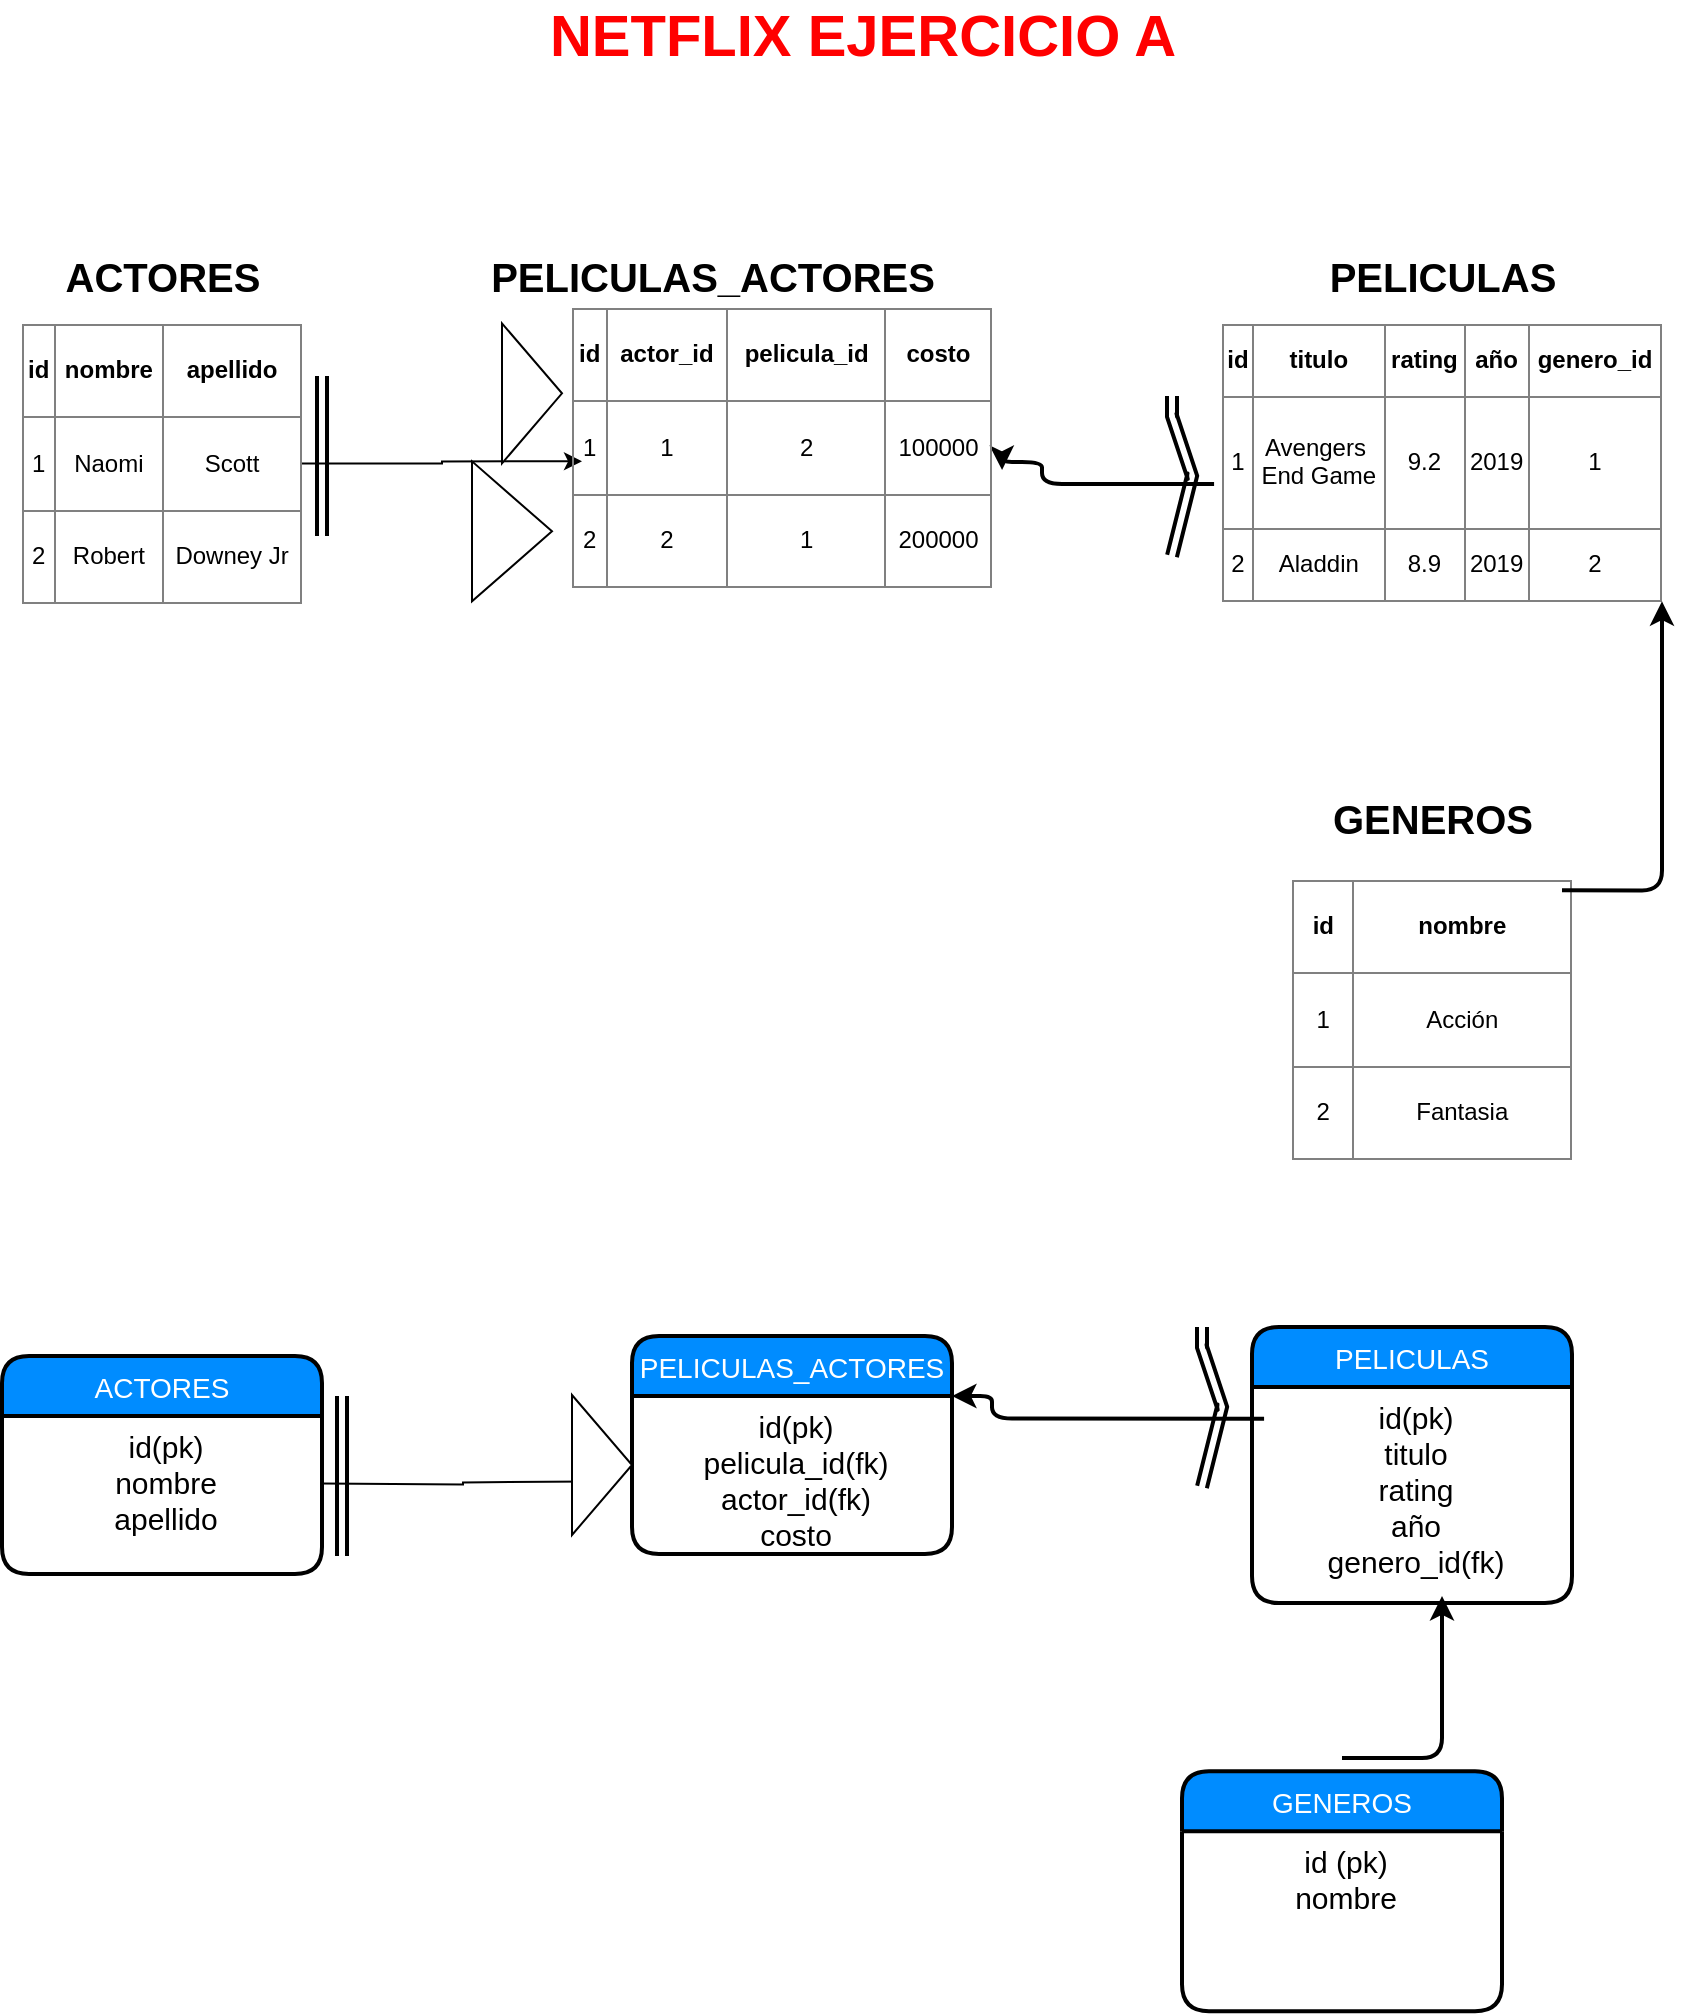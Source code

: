 <mxfile version="13.3.6" type="device"><diagram id="R5pfA701NaSD8N2ByGOf" name="Page-1"><mxGraphModel dx="2838" dy="528" grid="1" gridSize="10" guides="1" tooltips="1" connect="1" arrows="1" fold="1" page="1" pageScale="1" pageWidth="827" pageHeight="1169" math="0" shadow="0"><root><mxCell id="0"/><mxCell id="1" parent="0"/><mxCell id="119IcOjmTgw26iHcHYF6-54" value="&lt;font style=&quot;font-size: 29px&quot;&gt;&lt;b&gt;NETFLIX EJERCICIO A&lt;/b&gt;&lt;/font&gt;" style="text;html=1;align=center;verticalAlign=middle;resizable=0;points=[];;autosize=1;fontColor=#FF0000;" parent="1" vertex="1"><mxGeometry x="-1045" y="170" width="330" height="20" as="geometry"/></mxCell><mxCell id="119IcOjmTgw26iHcHYF6-56" value="&lt;table border=&quot;1&quot; width=&quot;100%&quot; style=&quot;width: 100% ; height: 100% ; border-collapse: collapse&quot;&gt;&lt;tbody&gt;&lt;tr&gt;&lt;td align=&quot;center&quot;&gt;&lt;b&gt;id&lt;/b&gt;&lt;/td&gt;&lt;td align=&quot;center&quot;&gt;&lt;b&gt;nombre&lt;/b&gt;&lt;/td&gt;&lt;/tr&gt;&lt;tr&gt;&lt;td align=&quot;center&quot;&gt;1&lt;/td&gt;&lt;td align=&quot;center&quot;&gt;Acción&lt;/td&gt;&lt;/tr&gt;&lt;tr&gt;&lt;td align=&quot;center&quot;&gt;2&lt;/td&gt;&lt;td align=&quot;center&quot;&gt;Fantasia&lt;/td&gt;&lt;/tr&gt;&lt;/tbody&gt;&lt;/table&gt;" style="text;html=1;overflow=fill;rounded=0;glass=0;comic=0;shadow=0;" parent="1" vertex="1"><mxGeometry x="-665" y="602.17" width="140" height="140" as="geometry"/></mxCell><mxCell id="119IcOjmTgw26iHcHYF6-57" value="GENEROS" style="text;html=1;resizable=0;points=[];autosize=1;align=center;verticalAlign=top;spacingTop=-4;fontStyle=1;fontSize=20;" parent="1" vertex="1"><mxGeometry x="-655" y="557.17" width="120" height="30" as="geometry"/></mxCell><mxCell id="JhISNgBSd18tfz3oXzUG-5" style="edgeStyle=orthogonalEdgeStyle;rounded=0;orthogonalLoop=1;jettySize=auto;html=1;entryX=0;entryY=0.5;entryDx=0;entryDy=0;" edge="1" parent="1" source="119IcOjmTgw26iHcHYF6-59"><mxGeometry relative="1" as="geometry"><mxPoint x="-1020" y="392.67" as="targetPoint"/><Array as="points"><mxPoint x="-1090" y="394"/><mxPoint x="-1090" y="393"/></Array></mxGeometry></mxCell><mxCell id="119IcOjmTgw26iHcHYF6-59" value="&lt;table border=&quot;1&quot; width=&quot;100%&quot; style=&quot;width: 100% ; height: 100% ; border-collapse: collapse&quot;&gt;&lt;tbody&gt;&lt;tr&gt;&lt;td align=&quot;center&quot;&gt;&lt;b&gt;id&lt;/b&gt;&lt;/td&gt;&lt;td align=&quot;center&quot;&gt;&lt;b&gt;nombre&lt;/b&gt;&lt;/td&gt;&lt;td style=&quot;text-align: center&quot;&gt;&lt;b&gt;apellido&lt;/b&gt;&lt;/td&gt;&lt;/tr&gt;&lt;tr&gt;&lt;td align=&quot;center&quot;&gt;1&lt;/td&gt;&lt;td align=&quot;center&quot;&gt;Naomi&lt;/td&gt;&lt;td style=&quot;text-align: center&quot;&gt;Scott&lt;/td&gt;&lt;/tr&gt;&lt;tr&gt;&lt;td align=&quot;center&quot;&gt;2&lt;/td&gt;&lt;td align=&quot;center&quot;&gt;Robert&lt;/td&gt;&lt;td style=&quot;text-align: center&quot;&gt;Downey Jr&lt;/td&gt;&lt;/tr&gt;&lt;/tbody&gt;&lt;/table&gt;" style="text;html=1;overflow=fill;rounded=0;glass=0;comic=0;shadow=0;" parent="1" vertex="1"><mxGeometry x="-1300" y="323.67" width="140" height="140" as="geometry"/></mxCell><mxCell id="119IcOjmTgw26iHcHYF6-60" value="ACTORES" style="text;html=1;resizable=0;points=[];autosize=1;align=center;verticalAlign=top;spacingTop=-4;fontStyle=1;fontSize=20;" parent="1" vertex="1"><mxGeometry x="-1285" y="285.67" width="110" height="30" as="geometry"/></mxCell><mxCell id="119IcOjmTgw26iHcHYF6-61" style="edgeStyle=orthogonalEdgeStyle;rounded=0;orthogonalLoop=1;jettySize=auto;html=1;exitX=0;exitY=0.25;exitDx=0;exitDy=0;entryX=0.5;entryY=1;entryDx=0;entryDy=0;fontSize=20;strokeColor=none;endArrow=ERoneToMany;endFill=0;startArrow=ERmandOne;startFill=0;" parent="1" source="119IcOjmTgw26iHcHYF6-63" edge="1"><mxGeometry relative="1" as="geometry"><mxPoint x="-904.333" y="464" as="targetPoint"/></mxGeometry></mxCell><mxCell id="119IcOjmTgw26iHcHYF6-63" value="&lt;table border=&quot;1&quot; width=&quot;100%&quot; style=&quot;text-align: center ; width: 100% ; height: 100% ; border-collapse: collapse&quot;&gt;&lt;tbody&gt;&lt;tr&gt;&lt;td align=&quot;center&quot;&gt;&lt;b&gt;id&lt;/b&gt;&lt;/td&gt;&lt;td align=&quot;center&quot;&gt;&lt;b&gt;titulo&lt;/b&gt;&lt;/td&gt;&lt;td&gt;&lt;b&gt;rating&lt;/b&gt;&lt;/td&gt;&lt;td style=&quot;text-align: center&quot;&gt;&lt;b&gt;año&lt;/b&gt;&lt;/td&gt;&lt;td&gt;&lt;b&gt;genero_id&lt;/b&gt;&lt;/td&gt;&lt;/tr&gt;&lt;tr&gt;&lt;td align=&quot;center&quot;&gt;1&lt;/td&gt;&lt;td align=&quot;center&quot;&gt;Avengers&amp;nbsp;&lt;br&gt;End Game&lt;/td&gt;&lt;td&gt;9.2&lt;/td&gt;&lt;td style=&quot;text-align: center&quot;&gt;2019&lt;/td&gt;&lt;td&gt;1&lt;/td&gt;&lt;/tr&gt;&lt;tr&gt;&lt;td align=&quot;center&quot;&gt;2&lt;/td&gt;&lt;td align=&quot;center&quot;&gt;Aladdin&lt;/td&gt;&lt;td&gt;8.9&lt;/td&gt;&lt;td style=&quot;text-align: center&quot;&gt;2019&lt;/td&gt;&lt;td&gt;2&lt;/td&gt;&lt;/tr&gt;&lt;/tbody&gt;&lt;/table&gt;" style="text;html=1;overflow=fill;rounded=0;glass=0;comic=0;shadow=0;" parent="1" vertex="1"><mxGeometry x="-700" y="323.67" width="220" height="139" as="geometry"/></mxCell><mxCell id="119IcOjmTgw26iHcHYF6-64" value="PELICULAS" style="text;html=1;resizable=0;points=[];autosize=1;align=center;verticalAlign=top;spacingTop=-4;fontStyle=1;fontSize=20;" parent="1" vertex="1"><mxGeometry x="-655" y="285.67" width="130" height="30" as="geometry"/></mxCell><mxCell id="119IcOjmTgw26iHcHYF6-76" value="GENEROS" style="swimlane;childLayout=stackLayout;horizontal=1;startSize=30;horizontalStack=0;fillColor=#008cff;fontColor=#FFFFFF;rounded=1;fontSize=14;fontStyle=0;strokeWidth=2;resizeParent=0;resizeLast=1;shadow=0;dashed=0;align=center;glass=0;comic=0;" parent="1" vertex="1"><mxGeometry x="-720" y="1047.67" width="160" height="120" as="geometry"/></mxCell><mxCell id="119IcOjmTgw26iHcHYF6-77" value="id (pk)&#10;nombre&#10;" style="align=center;strokeColor=none;fillColor=none;spacingLeft=4;fontSize=15;verticalAlign=top;resizable=0;rotatable=0;part=1;" parent="119IcOjmTgw26iHcHYF6-76" vertex="1"><mxGeometry y="30" width="160" height="90" as="geometry"/></mxCell><mxCell id="JhISNgBSd18tfz3oXzUG-1" value="PELICULAS_ACTORES" style="text;html=1;resizable=0;points=[];autosize=1;align=center;verticalAlign=top;spacingTop=-4;fontStyle=1;fontSize=20;" vertex="1" parent="1"><mxGeometry x="-1075" y="285.67" width="240" height="30" as="geometry"/></mxCell><mxCell id="JhISNgBSd18tfz3oXzUG-7" value="PELICULAS_ACTORES" style="swimlane;childLayout=stackLayout;horizontal=1;startSize=30;horizontalStack=0;fillColor=#008cff;fontColor=#FFFFFF;rounded=1;fontSize=14;fontStyle=0;strokeWidth=2;resizeParent=0;resizeLast=1;shadow=0;dashed=0;align=center;glass=0;comic=0;" vertex="1" parent="1"><mxGeometry x="-995" y="830" width="160" height="109" as="geometry"/></mxCell><mxCell id="JhISNgBSd18tfz3oXzUG-8" value="id(pk)&#10;pelicula_id(fk)&#10;actor_id(fk)&#10;costo&#10;" style="align=center;strokeColor=none;fillColor=none;spacingLeft=4;fontSize=15;verticalAlign=top;resizable=0;rotatable=0;part=1;" vertex="1" parent="JhISNgBSd18tfz3oXzUG-7"><mxGeometry y="30" width="160" height="79" as="geometry"/></mxCell><mxCell id="JhISNgBSd18tfz3oXzUG-12" value="" style="endArrow=none;html=1;strokeWidth=2;shape=link;width=-6;" edge="1" parent="1"><mxGeometry width="50" height="50" relative="1" as="geometry"><mxPoint x="-1150" y="430" as="sourcePoint"/><mxPoint x="-1150" y="350" as="targetPoint"/></mxGeometry></mxCell><mxCell id="JhISNgBSd18tfz3oXzUG-14" value="" style="html=1;shadow=0;dashed=0;align=center;verticalAlign=middle;shape=mxgraph.arrows2.arrow;dy=0.6;dx=40;notch=0;" vertex="1" parent="1"><mxGeometry x="-1060" y="323.67" width="30" height="70" as="geometry"/></mxCell><mxCell id="JhISNgBSd18tfz3oXzUG-17" value="" style="html=1;shadow=0;dashed=0;align=center;verticalAlign=middle;shape=mxgraph.arrows2.arrow;dy=0.6;dx=40;notch=0;" vertex="1" parent="1"><mxGeometry x="-1075" y="392.67" width="40" height="70" as="geometry"/></mxCell><mxCell id="JhISNgBSd18tfz3oXzUG-18" value="" style="edgeStyle=segmentEdgeStyle;endArrow=classic;html=1;strokeWidth=2;entryX=1;entryY=1;entryDx=0;entryDy=0;" edge="1" parent="1" target="119IcOjmTgw26iHcHYF6-63"><mxGeometry width="50" height="50" relative="1" as="geometry"><mxPoint x="-530" y="607.17" as="sourcePoint"/><mxPoint x="-480" y="500" as="targetPoint"/></mxGeometry></mxCell><mxCell id="JhISNgBSd18tfz3oXzUG-22" value="" style="edgeStyle=segmentEdgeStyle;endArrow=classic;html=1;strokeWidth=2;exitX=-0.018;exitY=0.578;exitDx=0;exitDy=0;exitPerimeter=0;entryX=1.024;entryY=0.581;entryDx=0;entryDy=0;entryPerimeter=0;" edge="1" parent="1" source="119IcOjmTgw26iHcHYF6-63" target="JhISNgBSd18tfz3oXzUG-33"><mxGeometry width="50" height="50" relative="1" as="geometry"><mxPoint x="-790" y="417.67" as="sourcePoint"/><mxPoint x="-860" y="392.67" as="targetPoint"/><Array as="points"><mxPoint x="-790" y="404"/><mxPoint x="-790" y="393"/><mxPoint x="-810" y="393"/></Array></mxGeometry></mxCell><mxCell id="JhISNgBSd18tfz3oXzUG-23" value="" style="endArrow=none;html=1;strokeWidth=2;shape=link;width=-6;" edge="1" parent="1"><mxGeometry width="50" height="50" relative="1" as="geometry"><mxPoint x="-725" y="440" as="sourcePoint"/><mxPoint x="-725" y="360" as="targetPoint"/><Array as="points"><mxPoint x="-715" y="400"/><mxPoint x="-725" y="370"/></Array></mxGeometry></mxCell><mxCell id="JhISNgBSd18tfz3oXzUG-24" style="edgeStyle=orthogonalEdgeStyle;rounded=0;orthogonalLoop=1;jettySize=auto;html=1;entryX=0;entryY=0.5;entryDx=0;entryDy=0;" edge="1" parent="1"><mxGeometry relative="1" as="geometry"><mxPoint x="-1150" y="903.7" as="sourcePoint"/><mxPoint x="-1010" y="902.67" as="targetPoint"/></mxGeometry></mxCell><mxCell id="JhISNgBSd18tfz3oXzUG-25" value="" style="endArrow=none;html=1;strokeWidth=2;shape=link;width=-6;" edge="1" parent="1"><mxGeometry width="50" height="50" relative="1" as="geometry"><mxPoint x="-1140" y="940" as="sourcePoint"/><mxPoint x="-1140" y="860" as="targetPoint"/></mxGeometry></mxCell><mxCell id="JhISNgBSd18tfz3oXzUG-26" value="" style="html=1;shadow=0;dashed=0;align=center;verticalAlign=middle;shape=mxgraph.arrows2.arrow;dy=0.6;dx=40;notch=0;" vertex="1" parent="1"><mxGeometry x="-1025" y="859.5" width="30" height="70" as="geometry"/></mxCell><mxCell id="119IcOjmTgw26iHcHYF6-73" value="ACTORES" style="swimlane;childLayout=stackLayout;horizontal=1;startSize=30;horizontalStack=0;fillColor=#008cff;fontColor=#FFFFFF;rounded=1;fontSize=14;fontStyle=0;strokeWidth=2;resizeParent=0;resizeLast=1;shadow=0;dashed=0;align=center;glass=0;comic=0;" parent="1" vertex="1"><mxGeometry x="-1310" y="840" width="160" height="109" as="geometry"/></mxCell><mxCell id="119IcOjmTgw26iHcHYF6-74" value="id(pk)&#10;nombre&#10;apellido&#10;" style="align=center;strokeColor=none;fillColor=none;spacingLeft=4;fontSize=15;verticalAlign=top;resizable=0;rotatable=0;part=1;" parent="119IcOjmTgw26iHcHYF6-73" vertex="1"><mxGeometry y="30" width="160" height="79" as="geometry"/></mxCell><mxCell id="JhISNgBSd18tfz3oXzUG-29" value="" style="edgeStyle=segmentEdgeStyle;endArrow=classic;html=1;strokeWidth=2;exitX=-0.018;exitY=0.578;exitDx=0;exitDy=0;exitPerimeter=0;entryX=1;entryY=0.5;entryDx=0;entryDy=0;" edge="1" parent="1"><mxGeometry width="50" height="50" relative="1" as="geometry"><mxPoint x="-678.96" y="871.342" as="sourcePoint"/><mxPoint x="-835" y="860.0" as="targetPoint"/><Array as="points"><mxPoint x="-815" y="871.33"/><mxPoint x="-815" y="860.33"/></Array></mxGeometry></mxCell><mxCell id="JhISNgBSd18tfz3oXzUG-30" value="" style="endArrow=none;html=1;strokeWidth=2;shape=link;width=-6;" edge="1" parent="1"><mxGeometry width="50" height="50" relative="1" as="geometry"><mxPoint x="-710" y="905.5" as="sourcePoint"/><mxPoint x="-710" y="825.5" as="targetPoint"/><Array as="points"><mxPoint x="-700" y="865.5"/><mxPoint x="-710" y="835.5"/></Array></mxGeometry></mxCell><mxCell id="JhISNgBSd18tfz3oXzUG-31" value="" style="edgeStyle=segmentEdgeStyle;endArrow=classic;html=1;strokeWidth=2;entryX=1;entryY=1;entryDx=0;entryDy=0;" edge="1" parent="1"><mxGeometry width="50" height="50" relative="1" as="geometry"><mxPoint x="-640" y="1041" as="sourcePoint"/><mxPoint x="-590" y="960" as="targetPoint"/><Array as="points"><mxPoint x="-590" y="1040.67"/></Array></mxGeometry></mxCell><mxCell id="119IcOjmTgw26iHcHYF6-69" value="PELICULAS" style="swimlane;childLayout=stackLayout;horizontal=1;startSize=30;horizontalStack=0;fillColor=#008cff;fontColor=#FFFFFF;rounded=1;fontSize=14;fontStyle=0;strokeWidth=2;resizeParent=0;resizeLast=1;shadow=0;dashed=0;align=center;glass=0;comic=0;" parent="1" vertex="1"><mxGeometry x="-685" y="825.5" width="160" height="138" as="geometry"><mxRectangle x="-720" y="834.67" width="110" height="30" as="alternateBounds"/></mxGeometry></mxCell><mxCell id="119IcOjmTgw26iHcHYF6-70" value="id(pk)&#10;titulo&#10;rating&#10;año&#10;genero_id(fk)" style="align=center;strokeColor=none;fillColor=none;spacingLeft=4;fontSize=15;verticalAlign=top;resizable=0;rotatable=0;part=1;" parent="119IcOjmTgw26iHcHYF6-69" vertex="1"><mxGeometry y="30" width="160" height="108" as="geometry"/></mxCell><mxCell id="JhISNgBSd18tfz3oXzUG-33" value="&lt;table border=&quot;1&quot; width=&quot;100%&quot; style=&quot;text-align: center ; width: 100% ; height: 100% ; border-collapse: collapse&quot;&gt;&lt;tbody&gt;&lt;tr&gt;&lt;td align=&quot;center&quot;&gt;&lt;b&gt;id&lt;/b&gt;&lt;/td&gt;&lt;td align=&quot;center&quot;&gt;&lt;b&gt;actor_id&lt;/b&gt;&lt;/td&gt;&lt;td&gt;&lt;b&gt;pelicula_id&lt;/b&gt;&lt;/td&gt;&lt;td style=&quot;text-align: center&quot;&gt;&lt;b&gt;costo&lt;/b&gt;&lt;/td&gt;&lt;/tr&gt;&lt;tr&gt;&lt;td align=&quot;center&quot;&gt;1&lt;/td&gt;&lt;td align=&quot;center&quot;&gt;1&lt;/td&gt;&lt;td&gt;2&lt;/td&gt;&lt;td style=&quot;text-align: center&quot;&gt;100000&lt;/td&gt;&lt;/tr&gt;&lt;tr&gt;&lt;td align=&quot;center&quot;&gt;2&lt;/td&gt;&lt;td align=&quot;center&quot;&gt;2&lt;/td&gt;&lt;td&gt;1&lt;/td&gt;&lt;td style=&quot;text-align: center&quot;&gt;200000&lt;/td&gt;&lt;/tr&gt;&lt;/tbody&gt;&lt;/table&gt;" style="text;html=1;overflow=fill;rounded=0;glass=0;comic=0;shadow=0;" vertex="1" parent="1"><mxGeometry x="-1025" y="315.67" width="210" height="140" as="geometry"/></mxCell></root></mxGraphModel></diagram></mxfile>